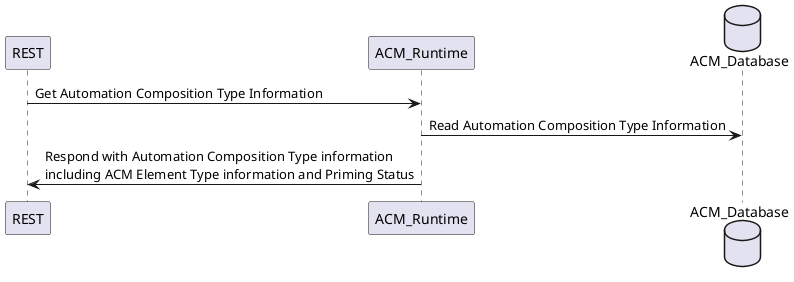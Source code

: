 @startuml
participant REST
participant ACM_Runtime
database ACM_Database

REST -> ACM_Runtime: Get Automation Composition Type Information
ACM_Runtime -> ACM_Database: Read Automation Composition Type Information
ACM_Runtime -> REST: Respond with Automation Composition Type information\nincluding ACM Element Type information and Priming Status

@enduml
